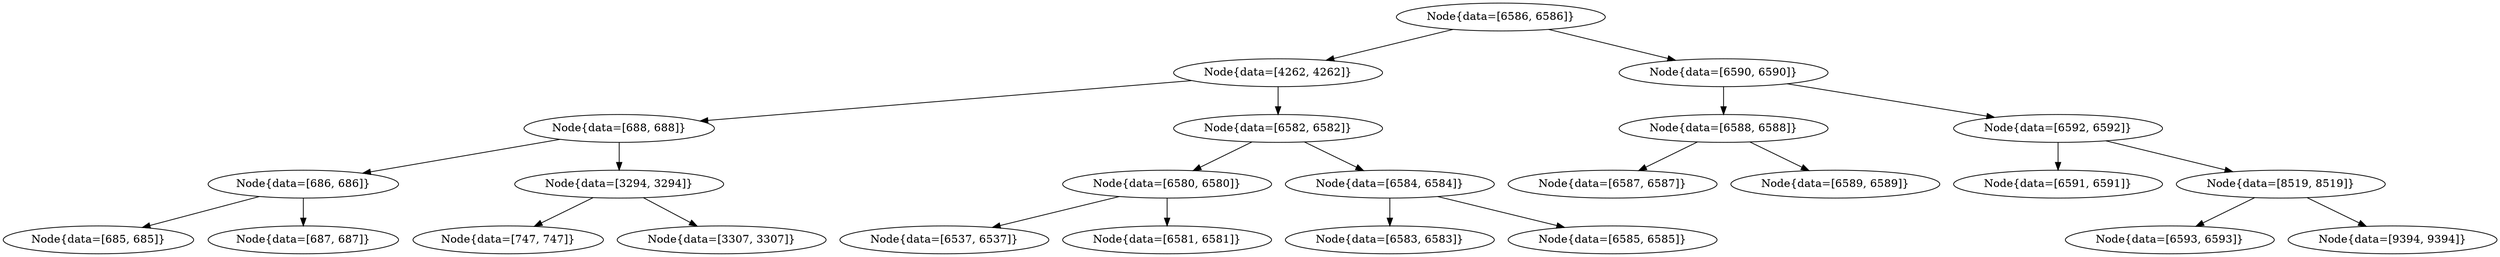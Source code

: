 digraph G{
931596604 [label="Node{data=[6586, 6586]}"]
931596604 -> 411605866
411605866 [label="Node{data=[4262, 4262]}"]
411605866 -> 1481294219
1481294219 [label="Node{data=[688, 688]}"]
1481294219 -> 697999862
697999862 [label="Node{data=[686, 686]}"]
697999862 -> 643535632
643535632 [label="Node{data=[685, 685]}"]
697999862 -> 2060722042
2060722042 [label="Node{data=[687, 687]}"]
1481294219 -> 1956433714
1956433714 [label="Node{data=[3294, 3294]}"]
1956433714 -> 141903174
141903174 [label="Node{data=[747, 747]}"]
1956433714 -> 1926009931
1926009931 [label="Node{data=[3307, 3307]}"]
411605866 -> 674855591
674855591 [label="Node{data=[6582, 6582]}"]
674855591 -> 978245069
978245069 [label="Node{data=[6580, 6580]}"]
978245069 -> 414447799
414447799 [label="Node{data=[6537, 6537]}"]
978245069 -> 248203558
248203558 [label="Node{data=[6581, 6581]}"]
674855591 -> 1833235994
1833235994 [label="Node{data=[6584, 6584]}"]
1833235994 -> 568899266
568899266 [label="Node{data=[6583, 6583]}"]
1833235994 -> 647599112
647599112 [label="Node{data=[6585, 6585]}"]
931596604 -> 1926200196
1926200196 [label="Node{data=[6590, 6590]}"]
1926200196 -> 955361249
955361249 [label="Node{data=[6588, 6588]}"]
955361249 -> 1548437659
1548437659 [label="Node{data=[6587, 6587]}"]
955361249 -> 907587278
907587278 [label="Node{data=[6589, 6589]}"]
1926200196 -> 1057153234
1057153234 [label="Node{data=[6592, 6592]}"]
1057153234 -> 184125052
184125052 [label="Node{data=[6591, 6591]}"]
1057153234 -> 217061416
217061416 [label="Node{data=[8519, 8519]}"]
217061416 -> 2137893286
2137893286 [label="Node{data=[6593, 6593]}"]
217061416 -> 1463927529
1463927529 [label="Node{data=[9394, 9394]}"]
}